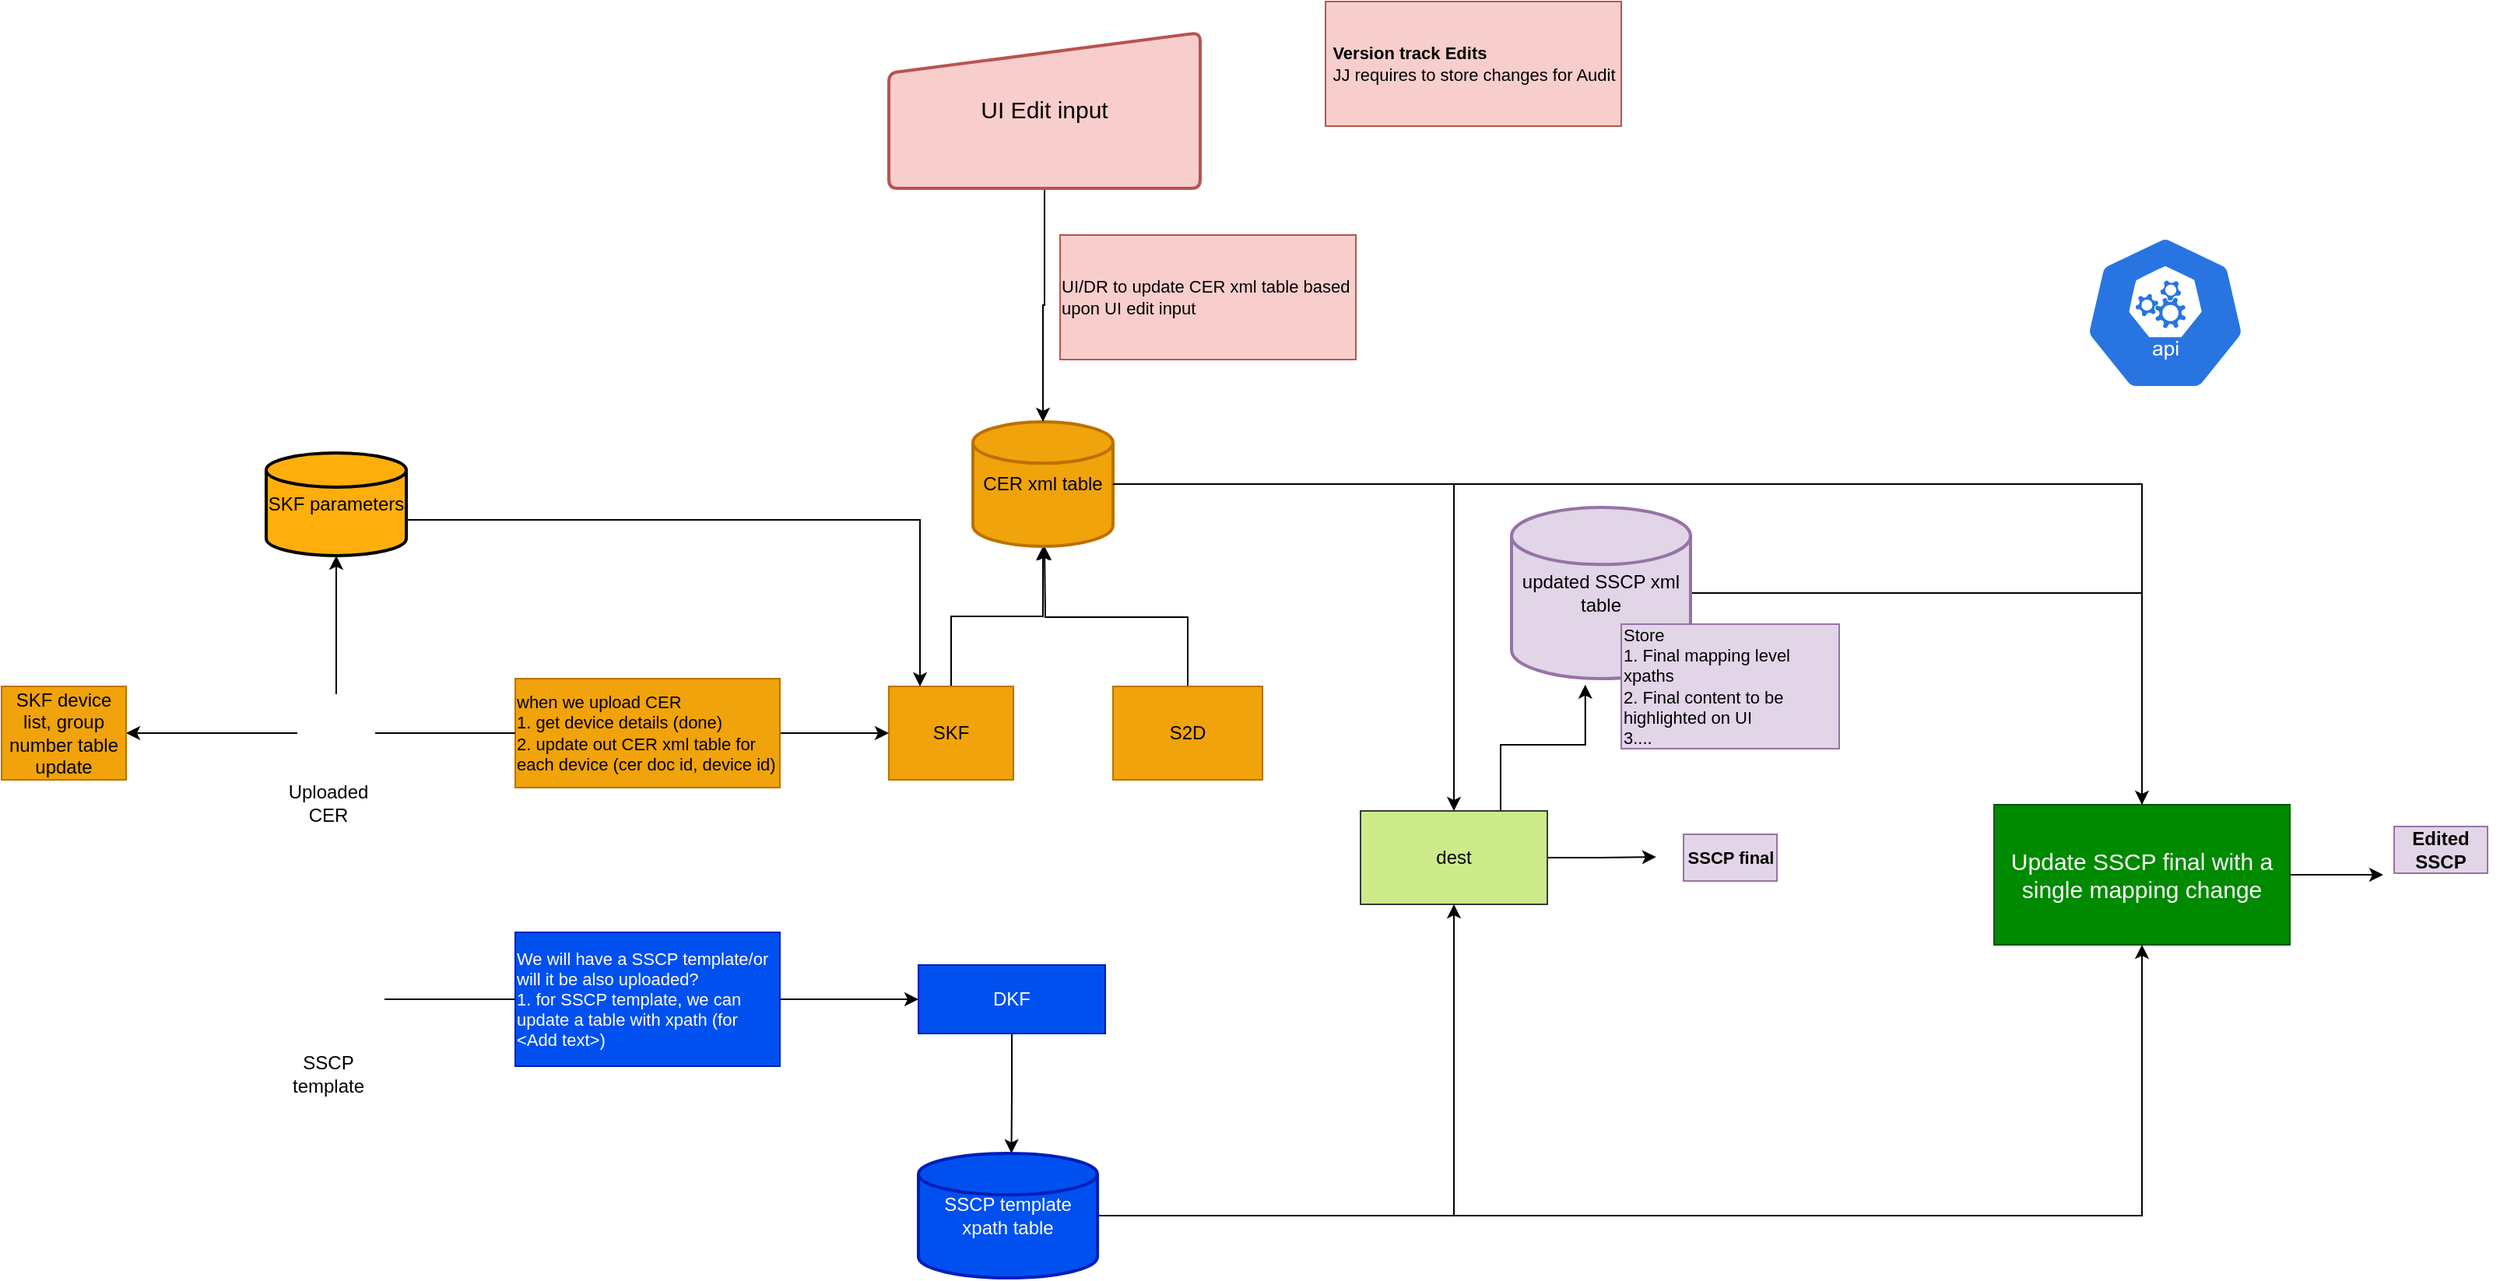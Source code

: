 <mxfile version="16.0.3" type="github">
  <diagram id="5BAHxv5fAUts-Sr4acLN" name="Page-1">
    <mxGraphModel dx="2884" dy="2134" grid="1" gridSize="10" guides="1" tooltips="1" connect="1" arrows="1" fold="1" page="1" pageScale="1" pageWidth="827" pageHeight="1169" math="0" shadow="0">
      <root>
        <mxCell id="0" />
        <mxCell id="1" parent="0" />
        <mxCell id="kNMMWKxQCDq-riNIz1-I-6" style="edgeStyle=orthogonalEdgeStyle;rounded=0;orthogonalLoop=1;jettySize=auto;html=1;exitX=0.5;exitY=0;exitDx=0;exitDy=0;entryX=0.5;entryY=1;entryDx=0;entryDy=0;entryPerimeter=0;fontSize=12;" edge="1" parent="1" source="WqU56yUuRZQFHdNn_Zf5-1" target="WqU56yUuRZQFHdNn_Zf5-23">
          <mxGeometry relative="1" as="geometry" />
        </mxCell>
        <mxCell id="WqU56yUuRZQFHdNn_Zf5-1" value="SKF" style="rounded=0;whiteSpace=wrap;html=1;rotation=0;fillColor=#f0a30a;fontColor=#000000;strokeColor=#BD7000;" parent="1" vertex="1">
          <mxGeometry x="150" y="180" width="80" height="60" as="geometry" />
        </mxCell>
        <mxCell id="kNMMWKxQCDq-riNIz1-I-7" style="edgeStyle=orthogonalEdgeStyle;rounded=0;orthogonalLoop=1;jettySize=auto;html=1;exitX=0.5;exitY=0;exitDx=0;exitDy=0;fontSize=12;" edge="1" parent="1" source="WqU56yUuRZQFHdNn_Zf5-2">
          <mxGeometry relative="1" as="geometry">
            <mxPoint x="250" y="90" as="targetPoint" />
          </mxGeometry>
        </mxCell>
        <mxCell id="WqU56yUuRZQFHdNn_Zf5-2" value="S2D" style="rounded=0;whiteSpace=wrap;html=1;rotation=0;fillColor=#f0a30a;fontColor=#000000;strokeColor=#BD7000;" parent="1" vertex="1">
          <mxGeometry x="294" y="180" width="96" height="60" as="geometry" />
        </mxCell>
        <mxCell id="kNMMWKxQCDq-riNIz1-I-12" style="edgeStyle=orthogonalEdgeStyle;rounded=0;orthogonalLoop=1;jettySize=auto;html=1;exitX=0.5;exitY=1;exitDx=0;exitDy=0;fontSize=12;" edge="1" parent="1" source="WqU56yUuRZQFHdNn_Zf5-3">
          <mxGeometry relative="1" as="geometry">
            <mxPoint x="228.75" y="480" as="targetPoint" />
          </mxGeometry>
        </mxCell>
        <mxCell id="WqU56yUuRZQFHdNn_Zf5-3" value="DKF" style="rounded=0;whiteSpace=wrap;html=1;rotation=0;fillColor=#0050ef;fontColor=#ffffff;strokeColor=#001DBC;" parent="1" vertex="1">
          <mxGeometry x="169" y="359" width="120" height="44" as="geometry" />
        </mxCell>
        <mxCell id="WqU56yUuRZQFHdNn_Zf5-37" style="edgeStyle=orthogonalEdgeStyle;rounded=0;orthogonalLoop=1;jettySize=auto;html=1;exitX=1;exitY=0.5;exitDx=0;exitDy=0;fontSize=11;" parent="1" source="WqU56yUuRZQFHdNn_Zf5-4" edge="1">
          <mxGeometry relative="1" as="geometry">
            <mxPoint x="643" y="289.571" as="targetPoint" />
          </mxGeometry>
        </mxCell>
        <mxCell id="WqU56yUuRZQFHdNn_Zf5-45" style="edgeStyle=orthogonalEdgeStyle;rounded=0;orthogonalLoop=1;jettySize=auto;html=1;entryX=0.412;entryY=1.035;entryDx=0;entryDy=0;entryPerimeter=0;fontSize=11;exitX=0.75;exitY=0;exitDx=0;exitDy=0;" parent="1" source="WqU56yUuRZQFHdNn_Zf5-4" target="WqU56yUuRZQFHdNn_Zf5-39" edge="1">
          <mxGeometry relative="1" as="geometry" />
        </mxCell>
        <mxCell id="WqU56yUuRZQFHdNn_Zf5-4" value="dest" style="rounded=0;whiteSpace=wrap;html=1;rotation=0;fillColor=#cdeb8b;strokeColor=#36393d;" parent="1" vertex="1">
          <mxGeometry x="453" y="260" width="120" height="60" as="geometry" />
        </mxCell>
        <mxCell id="WqU56yUuRZQFHdNn_Zf5-28" style="edgeStyle=orthogonalEdgeStyle;rounded=0;orthogonalLoop=1;jettySize=auto;html=1;entryX=0;entryY=0.5;entryDx=0;entryDy=0;startArrow=none;" parent="1" source="WqU56yUuRZQFHdNn_Zf5-29" target="WqU56yUuRZQFHdNn_Zf5-1" edge="1">
          <mxGeometry relative="1" as="geometry" />
        </mxCell>
        <mxCell id="WqU56yUuRZQFHdNn_Zf5-64" style="edgeStyle=orthogonalEdgeStyle;rounded=0;orthogonalLoop=1;jettySize=auto;html=1;exitX=0.5;exitY=0;exitDx=0;exitDy=0;entryX=0.5;entryY=1;entryDx=0;entryDy=0;entryPerimeter=0;fontSize=12;" parent="1" source="WqU56yUuRZQFHdNn_Zf5-6" target="WqU56yUuRZQFHdNn_Zf5-61" edge="1">
          <mxGeometry relative="1" as="geometry" />
        </mxCell>
        <mxCell id="kNMMWKxQCDq-riNIz1-I-11" style="edgeStyle=orthogonalEdgeStyle;rounded=0;orthogonalLoop=1;jettySize=auto;html=1;entryX=1;entryY=0.5;entryDx=0;entryDy=0;fontSize=12;" edge="1" parent="1" source="WqU56yUuRZQFHdNn_Zf5-6" target="kNMMWKxQCDq-riNIz1-I-9">
          <mxGeometry relative="1" as="geometry" />
        </mxCell>
        <mxCell id="WqU56yUuRZQFHdNn_Zf5-6" value="" style="shape=image;html=1;verticalAlign=top;verticalLabelPosition=bottom;labelBackgroundColor=#ffffff;imageAspect=0;aspect=fixed;image=https://cdn3.iconfinder.com/data/icons/brands-applications/512/Doc_B-128.png" parent="1" vertex="1">
          <mxGeometry x="-230" y="185" width="50" height="50" as="geometry" />
        </mxCell>
        <mxCell id="kNMMWKxQCDq-riNIz1-I-3" style="edgeStyle=orthogonalEdgeStyle;rounded=0;orthogonalLoop=1;jettySize=auto;html=1;exitX=1;exitY=0.5;exitDx=0;exitDy=0;fontSize=12;entryX=0;entryY=0.5;entryDx=0;entryDy=0;" edge="1" parent="1" source="WqU56yUuRZQFHdNn_Zf5-7" target="WqU56yUuRZQFHdNn_Zf5-3">
          <mxGeometry relative="1" as="geometry">
            <mxPoint x="150" y="381.368" as="targetPoint" />
            <Array as="points">
              <mxPoint x="160" y="381" />
            </Array>
          </mxGeometry>
        </mxCell>
        <mxCell id="WqU56yUuRZQFHdNn_Zf5-7" value="" style="shape=image;html=1;verticalAlign=top;verticalLabelPosition=bottom;labelBackgroundColor=#ffffff;imageAspect=0;aspect=fixed;image=https://cdn3.iconfinder.com/data/icons/brands-applications/512/Doc_A-128.png" parent="1" vertex="1">
          <mxGeometry x="-230" y="353" width="56" height="56" as="geometry" />
        </mxCell>
        <mxCell id="WqU56yUuRZQFHdNn_Zf5-35" style="edgeStyle=orthogonalEdgeStyle;rounded=0;orthogonalLoop=1;jettySize=auto;html=1;exitX=1;exitY=0.5;exitDx=0;exitDy=0;exitPerimeter=0;entryX=0.5;entryY=0;entryDx=0;entryDy=0;fontSize=11;" parent="1" source="WqU56yUuRZQFHdNn_Zf5-23" target="WqU56yUuRZQFHdNn_Zf5-4" edge="1">
          <mxGeometry relative="1" as="geometry" />
        </mxCell>
        <mxCell id="WqU56yUuRZQFHdNn_Zf5-23" value="CER xml table" style="strokeWidth=2;html=1;shape=mxgraph.flowchart.database;whiteSpace=wrap;fillColor=#f0a30a;fontColor=#000000;strokeColor=#BD7000;" parent="1" vertex="1">
          <mxGeometry x="204" y="10" width="90" height="80" as="geometry" />
        </mxCell>
        <mxCell id="WqU56yUuRZQFHdNn_Zf5-36" style="edgeStyle=orthogonalEdgeStyle;rounded=0;orthogonalLoop=1;jettySize=auto;html=1;exitX=1;exitY=0.5;exitDx=0;exitDy=0;exitPerimeter=0;entryX=0.5;entryY=1;entryDx=0;entryDy=0;fontSize=11;" parent="1" source="WqU56yUuRZQFHdNn_Zf5-32" target="WqU56yUuRZQFHdNn_Zf5-4" edge="1">
          <mxGeometry relative="1" as="geometry" />
        </mxCell>
        <mxCell id="WqU56yUuRZQFHdNn_Zf5-52" style="edgeStyle=orthogonalEdgeStyle;rounded=0;orthogonalLoop=1;jettySize=auto;html=1;exitX=1;exitY=0.5;exitDx=0;exitDy=0;exitPerimeter=0;fontSize=15;entryX=0.5;entryY=1;entryDx=0;entryDy=0;" parent="1" source="WqU56yUuRZQFHdNn_Zf5-32" target="WqU56yUuRZQFHdNn_Zf5-54" edge="1">
          <mxGeometry relative="1" as="geometry">
            <mxPoint x="1251.212" y="400" as="targetPoint" />
          </mxGeometry>
        </mxCell>
        <mxCell id="WqU56yUuRZQFHdNn_Zf5-32" value="SSCP template xpath table" style="strokeWidth=2;html=1;shape=mxgraph.flowchart.database;whiteSpace=wrap;fillColor=#0050ef;fontColor=#ffffff;strokeColor=#001DBC;" parent="1" vertex="1">
          <mxGeometry x="169" y="480" width="115" height="80" as="geometry" />
        </mxCell>
        <mxCell id="WqU56yUuRZQFHdNn_Zf5-53" style="edgeStyle=orthogonalEdgeStyle;rounded=0;orthogonalLoop=1;jettySize=auto;html=1;exitX=1;exitY=0.5;exitDx=0;exitDy=0;exitPerimeter=0;fontSize=15;" parent="1" source="WqU56yUuRZQFHdNn_Zf5-39" target="WqU56yUuRZQFHdNn_Zf5-54" edge="1">
          <mxGeometry relative="1" as="geometry">
            <mxPoint x="1053" y="320" as="targetPoint" />
          </mxGeometry>
        </mxCell>
        <mxCell id="WqU56yUuRZQFHdNn_Zf5-39" value="updated SSCP xml table" style="strokeWidth=2;html=1;shape=mxgraph.flowchart.database;whiteSpace=wrap;fillColor=#e1d5e7;strokeColor=#9673a6;" parent="1" vertex="1">
          <mxGeometry x="550" y="65" width="115" height="110" as="geometry" />
        </mxCell>
        <mxCell id="WqU56yUuRZQFHdNn_Zf5-41" value="" style="shape=image;html=1;verticalAlign=top;verticalLabelPosition=bottom;labelBackgroundColor=#ffffff;imageAspect=0;aspect=fixed;image=https://cdn4.iconfinder.com/data/icons/file-extension-names-vol-8/512/15-128.png;fontSize=11;fillColor=#e1d5e7;strokeColor=#9673a6;" parent="1" vertex="1">
          <mxGeometry x="653.5" y="272" width="74" height="74" as="geometry" />
        </mxCell>
        <mxCell id="WqU56yUuRZQFHdNn_Zf5-43" value="&lt;b style=&quot;&quot;&gt;SSCP final&lt;/b&gt;" style="text;html=1;strokeColor=#9673a6;fillColor=#e1d5e7;align=center;verticalAlign=middle;whiteSpace=wrap;rounded=0;fontSize=11;labelBackgroundColor=none;" parent="1" vertex="1">
          <mxGeometry x="660.5" y="275" width="60" height="30" as="geometry" />
        </mxCell>
        <mxCell id="WqU56yUuRZQFHdNn_Zf5-48" style="edgeStyle=orthogonalEdgeStyle;rounded=0;orthogonalLoop=1;jettySize=auto;html=1;entryX=0.5;entryY=0;entryDx=0;entryDy=0;entryPerimeter=0;fontSize=11;" parent="1" source="WqU56yUuRZQFHdNn_Zf5-47" target="WqU56yUuRZQFHdNn_Zf5-23" edge="1">
          <mxGeometry relative="1" as="geometry" />
        </mxCell>
        <mxCell id="WqU56yUuRZQFHdNn_Zf5-47" value="&lt;span style=&quot;line-height: 1&quot;&gt;&lt;font&gt;&lt;font style=&quot;font-size: 15px&quot;&gt;UI Edit input&lt;/font&gt;&lt;br&gt;&lt;/font&gt;&lt;/span&gt;" style="html=1;strokeWidth=2;shape=manualInput;whiteSpace=wrap;rounded=1;size=26;arcSize=11;labelBackgroundColor=none;fontSize=11;fillColor=#f8cecc;strokeColor=#b85450;" parent="1" vertex="1">
          <mxGeometry x="150" y="-240" width="200" height="100" as="geometry" />
        </mxCell>
        <mxCell id="WqU56yUuRZQFHdNn_Zf5-49" value="&lt;div style=&quot;text-align: left ; font-size: 11px&quot;&gt;UI/DR to update CER xml table based upon UI edit input&lt;/div&gt;" style="text;html=1;strokeColor=#b85450;fillColor=#f8cecc;align=center;verticalAlign=middle;whiteSpace=wrap;rounded=0;fontSize=11;" parent="1" vertex="1">
          <mxGeometry x="260" y="-110" width="190" height="80" as="geometry" />
        </mxCell>
        <mxCell id="WqU56yUuRZQFHdNn_Zf5-50" value="&lt;div style=&quot;text-align: left ; font-size: 11px&quot;&gt;Store&lt;/div&gt;&lt;div style=&quot;text-align: left ; font-size: 11px&quot;&gt;1. Final mapping level xpaths&lt;/div&gt;&lt;div style=&quot;text-align: left ; font-size: 11px&quot;&gt;2. Final content to be highlighted on UI&lt;/div&gt;&lt;div style=&quot;text-align: left ; font-size: 11px&quot;&gt;3....&lt;/div&gt;" style="text;html=1;strokeColor=#9673a6;fillColor=#e1d5e7;align=center;verticalAlign=middle;whiteSpace=wrap;rounded=0;fontSize=11;" parent="1" vertex="1">
          <mxGeometry x="620.5" y="140" width="140" height="80" as="geometry" />
        </mxCell>
        <mxCell id="WqU56yUuRZQFHdNn_Zf5-60" style="edgeStyle=orthogonalEdgeStyle;rounded=0;orthogonalLoop=1;jettySize=auto;html=1;entryX=0;entryY=0.5;entryDx=0;entryDy=0;fontSize=12;" parent="1" source="WqU56yUuRZQFHdNn_Zf5-54" target="WqU56yUuRZQFHdNn_Zf5-58" edge="1">
          <mxGeometry relative="1" as="geometry" />
        </mxCell>
        <mxCell id="WqU56yUuRZQFHdNn_Zf5-54" value="Update SSCP final with a single mapping change" style="rounded=0;whiteSpace=wrap;html=1;labelBackgroundColor=none;fontSize=15;fillColor=#008a00;fontColor=#ffffff;strokeColor=#005700;" parent="1" vertex="1">
          <mxGeometry x="860" y="256" width="190" height="90" as="geometry" />
        </mxCell>
        <mxCell id="WqU56yUuRZQFHdNn_Zf5-55" value="" style="edgeStyle=orthogonalEdgeStyle;rounded=0;orthogonalLoop=1;jettySize=auto;html=1;exitX=1;exitY=0.5;exitDx=0;exitDy=0;exitPerimeter=0;fontSize=15;endArrow=none;" parent="1" source="WqU56yUuRZQFHdNn_Zf5-23" target="WqU56yUuRZQFHdNn_Zf5-54" edge="1">
          <mxGeometry relative="1" as="geometry">
            <mxPoint x="1250" y="320" as="targetPoint" />
            <mxPoint x="294" y="22.0" as="sourcePoint" />
          </mxGeometry>
        </mxCell>
        <mxCell id="WqU56yUuRZQFHdNn_Zf5-58" value="" style="shape=image;html=1;verticalAlign=top;verticalLabelPosition=bottom;labelBackgroundColor=#ffffff;imageAspect=0;aspect=fixed;image=https://cdn4.iconfinder.com/data/icons/file-extension-names-vol-8/512/15-128.png;fontSize=11;fillColor=#e1d5e7;strokeColor=#9673a6;" parent="1" vertex="1">
          <mxGeometry x="1110" y="264" width="74" height="74" as="geometry" />
        </mxCell>
        <mxCell id="WqU56yUuRZQFHdNn_Zf5-59" value="&lt;b&gt;&lt;font style=&quot;font-size: 12px&quot;&gt;Edited SSCP&lt;/font&gt;&lt;/b&gt;" style="text;html=1;strokeColor=#9673a6;fillColor=#e1d5e7;align=center;verticalAlign=middle;whiteSpace=wrap;rounded=0;fontSize=11;labelBackgroundColor=none;" parent="1" vertex="1">
          <mxGeometry x="1117" y="270" width="60" height="30" as="geometry" />
        </mxCell>
        <mxCell id="WqU56yUuRZQFHdNn_Zf5-65" style="edgeStyle=orthogonalEdgeStyle;rounded=0;orthogonalLoop=1;jettySize=auto;html=1;exitX=1;exitY=0.5;exitDx=0;exitDy=0;exitPerimeter=0;entryX=0.25;entryY=0;entryDx=0;entryDy=0;fontSize=12;" parent="1" source="WqU56yUuRZQFHdNn_Zf5-61" target="WqU56yUuRZQFHdNn_Zf5-1" edge="1">
          <mxGeometry relative="1" as="geometry">
            <Array as="points">
              <mxPoint x="170" y="73" />
            </Array>
          </mxGeometry>
        </mxCell>
        <mxCell id="WqU56yUuRZQFHdNn_Zf5-61" value="SKF parameters" style="strokeWidth=2;html=1;shape=mxgraph.flowchart.database;whiteSpace=wrap;fillColor=#FFAE0B;fontColor=#000000;strokeColor=#000000;" parent="1" vertex="1">
          <mxGeometry x="-250" y="30" width="90" height="66" as="geometry" />
        </mxCell>
        <mxCell id="WqU56yUuRZQFHdNn_Zf5-29" value="&lt;div style=&quot;text-align: left ; font-size: 11px&quot;&gt;&lt;span&gt;when we upload CER&lt;/span&gt;&lt;br&gt;&lt;span&gt;1. get device details (done)&lt;/span&gt;&lt;br&gt;&lt;span&gt;2. update out CER xml table for each device (cer doc id, device id)&lt;/span&gt;&lt;br&gt;&lt;/div&gt;" style="text;html=1;strokeColor=#BD7000;fillColor=#f0a30a;align=center;verticalAlign=middle;whiteSpace=wrap;rounded=0;fontSize=11;fontColor=#000000;" parent="1" vertex="1">
          <mxGeometry x="-90" y="175" width="170" height="70" as="geometry" />
        </mxCell>
        <mxCell id="WqU56yUuRZQFHdNn_Zf5-63" value="" style="edgeStyle=orthogonalEdgeStyle;rounded=0;orthogonalLoop=1;jettySize=auto;html=1;endArrow=none;entryX=0;entryY=0.5;entryDx=0;entryDy=0;" parent="1" source="WqU56yUuRZQFHdNn_Zf5-6" target="WqU56yUuRZQFHdNn_Zf5-29" edge="1">
          <mxGeometry relative="1" as="geometry">
            <mxPoint x="-80" y="210" as="sourcePoint" />
            <mxPoint x="-100" y="210" as="targetPoint" />
          </mxGeometry>
        </mxCell>
        <mxCell id="WqU56yUuRZQFHdNn_Zf5-30" value="&lt;div style=&quot;text-align: left ; font-size: 11px&quot;&gt;We will have a SSCP template/or will it be also uploaded?&lt;/div&gt;&lt;div style=&quot;text-align: left ; font-size: 11px&quot;&gt;&lt;span&gt;1. for SSCP template, we can update a table with xpath (for &amp;lt;Add text&amp;gt;)&lt;/span&gt;&lt;br&gt;&lt;/div&gt;" style="text;html=1;strokeColor=#001DBC;fillColor=#0050ef;align=center;verticalAlign=middle;whiteSpace=wrap;rounded=0;fontSize=11;fontColor=#ffffff;" parent="1" vertex="1">
          <mxGeometry x="-90" y="338" width="170" height="86" as="geometry" />
        </mxCell>
        <mxCell id="kNMMWKxQCDq-riNIz1-I-1" value="Uploaded CER" style="text;html=1;strokeColor=none;fillColor=none;align=center;verticalAlign=middle;whiteSpace=wrap;rounded=0;labelBackgroundColor=none;fontSize=12;" vertex="1" parent="1">
          <mxGeometry x="-240" y="240" width="60" height="30" as="geometry" />
        </mxCell>
        <mxCell id="kNMMWKxQCDq-riNIz1-I-2" value="SSCP template" style="text;html=1;strokeColor=none;fillColor=none;align=center;verticalAlign=middle;whiteSpace=wrap;rounded=0;labelBackgroundColor=none;fontSize=12;" vertex="1" parent="1">
          <mxGeometry x="-240" y="414" width="60" height="30" as="geometry" />
        </mxCell>
        <mxCell id="kNMMWKxQCDq-riNIz1-I-9" value="SKF device list, group number table update" style="rounded=0;whiteSpace=wrap;html=1;rotation=0;fillColor=#f0a30a;fontColor=#000000;strokeColor=#BD7000;" vertex="1" parent="1">
          <mxGeometry x="-420" y="180" width="80" height="60" as="geometry" />
        </mxCell>
        <mxCell id="kNMMWKxQCDq-riNIz1-I-13" value="" style="sketch=0;html=1;dashed=0;whitespace=wrap;fillColor=#2875E2;strokeColor=#ffffff;points=[[0.005,0.63,0],[0.1,0.2,0],[0.9,0.2,0],[0.5,0,0],[0.995,0.63,0],[0.72,0.99,0],[0.5,1,0],[0.28,0.99,0]];shape=mxgraph.kubernetes.icon;prIcon=api;rounded=1;labelBackgroundColor=none;fontSize=12;" vertex="1" parent="1">
          <mxGeometry x="910" y="-110" width="120" height="100" as="geometry" />
        </mxCell>
        <mxCell id="kNMMWKxQCDq-riNIz1-I-14" value="&lt;div style=&quot;text-align: left ; font-size: 11px&quot;&gt;&lt;b&gt;Version track Edits&lt;/b&gt;&lt;/div&gt;&lt;div style=&quot;text-align: left ; font-size: 11px&quot;&gt;JJ requires to store changes for Audit&lt;/div&gt;" style="text;html=1;strokeColor=#b85450;fillColor=#f8cecc;align=center;verticalAlign=middle;whiteSpace=wrap;rounded=0;fontSize=11;" vertex="1" parent="1">
          <mxGeometry x="430.5" y="-260" width="190" height="80" as="geometry" />
        </mxCell>
      </root>
    </mxGraphModel>
  </diagram>
</mxfile>
